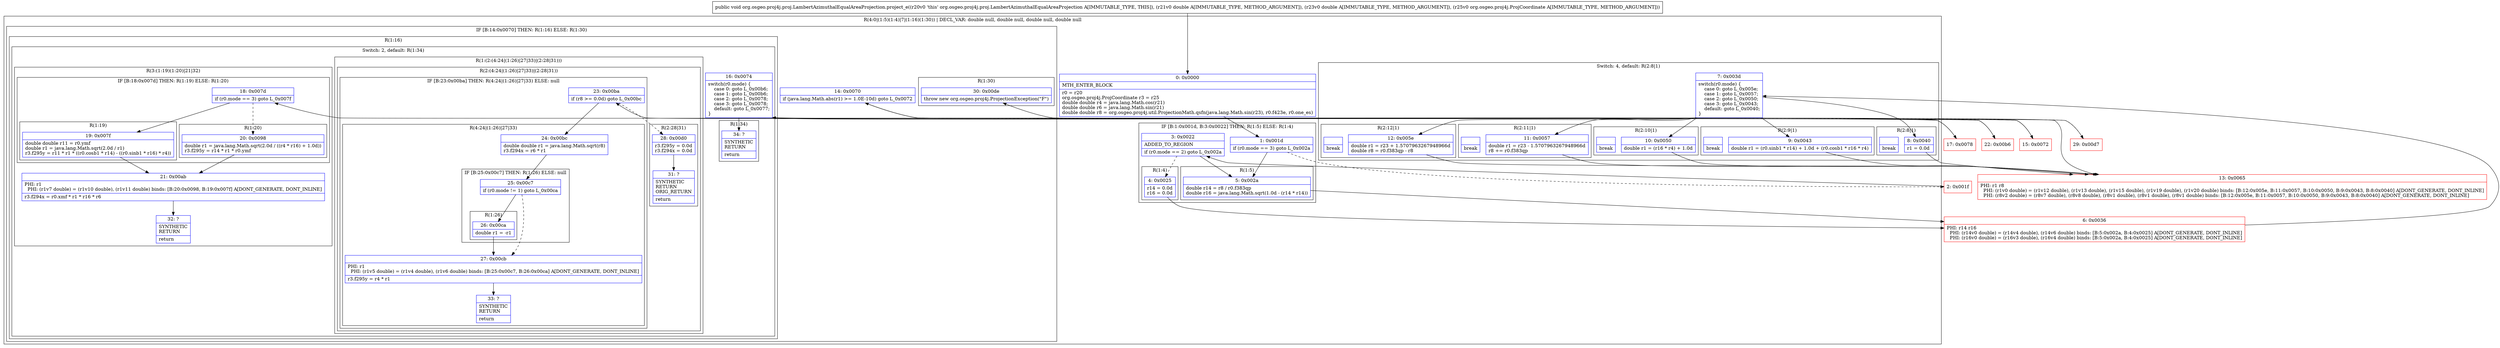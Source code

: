 digraph "CFG fororg.osgeo.proj4j.proj.LambertAzimuthalEqualAreaProjection.project_e(DDLorg\/osgeo\/proj4j\/ProjCoordinate;)V" {
subgraph cluster_Region_1994027923 {
label = "R(4:0|(1:5)(1:4)|7|(1:16)(1:30)) | DECL_VAR: double null, double null, double null, double null\l";
node [shape=record,color=blue];
Node_0 [shape=record,label="{0\:\ 0x0000|MTH_ENTER_BLOCK\l|r0 = r20\lorg.osgeo.proj4j.ProjCoordinate r3 = r25\ldouble double r4 = java.lang.Math.cos(r21)\ldouble double r6 = java.lang.Math.sin(r21)\ldouble double r8 = org.osgeo.proj4j.util.ProjectionMath.qsfn(java.lang.Math.sin(r23), r0.f423e, r0.one_es)\l}"];
subgraph cluster_IfRegion_1852644519 {
label = "IF [B:1:0x001d, B:3:0x0022] THEN: R(1:5) ELSE: R(1:4)";
node [shape=record,color=blue];
Node_1 [shape=record,label="{1\:\ 0x001d|if (r0.mode == 3) goto L_0x002a\l}"];
Node_3 [shape=record,label="{3\:\ 0x0022|ADDED_TO_REGION\l|if (r0.mode == 2) goto L_0x002a\l}"];
subgraph cluster_Region_35411074 {
label = "R(1:5)";
node [shape=record,color=blue];
Node_5 [shape=record,label="{5\:\ 0x002a|double r14 = r8 \/ r0.f383qp\ldouble r16 = java.lang.Math.sqrt(1.0d \- (r14 * r14))\l}"];
}
subgraph cluster_Region_2074845393 {
label = "R(1:4)";
node [shape=record,color=blue];
Node_4 [shape=record,label="{4\:\ 0x0025|r14 = 0.0d\lr16 = 0.0d\l}"];
}
}
subgraph cluster_SwitchRegion_444486151 {
label = "Switch: 4, default: R(2:8|1)";
node [shape=record,color=blue];
Node_7 [shape=record,label="{7\:\ 0x003d|switch(r0.mode) \{\l    case 0: goto L_0x005e;\l    case 1: goto L_0x0057;\l    case 2: goto L_0x0050;\l    case 3: goto L_0x0043;\l    default: goto L_0x0040;\l\}\l}"];
subgraph cluster_Region_957640632 {
label = "R(2:12|1)";
node [shape=record,color=blue];
Node_12 [shape=record,label="{12\:\ 0x005e|double r1 = r23 + 1.5707963267948966d\ldouble r8 = r0.f383qp \- r8\l}"];
Node_InsnContainer_773925885 [shape=record,label="{|break\l}"];
}
subgraph cluster_Region_102606222 {
label = "R(2:11|1)";
node [shape=record,color=blue];
Node_11 [shape=record,label="{11\:\ 0x0057|double r1 = r23 \- 1.5707963267948966d\lr8 += r0.f383qp\l}"];
Node_InsnContainer_1178400098 [shape=record,label="{|break\l}"];
}
subgraph cluster_Region_31501499 {
label = "R(2:10|1)";
node [shape=record,color=blue];
Node_10 [shape=record,label="{10\:\ 0x0050|double r1 = (r16 * r4) + 1.0d\l}"];
Node_InsnContainer_1077035302 [shape=record,label="{|break\l}"];
}
subgraph cluster_Region_372154677 {
label = "R(2:9|1)";
node [shape=record,color=blue];
Node_9 [shape=record,label="{9\:\ 0x0043|double r1 = (r0.sinb1 * r14) + 1.0d + (r0.cosb1 * r16 * r4)\l}"];
Node_InsnContainer_674549069 [shape=record,label="{|break\l}"];
}
subgraph cluster_Region_275860479 {
label = "R(2:8|1)";
node [shape=record,color=blue];
Node_8 [shape=record,label="{8\:\ 0x0040|r1 = 0.0d\l}"];
Node_InsnContainer_258827637 [shape=record,label="{|break\l}"];
}
}
subgraph cluster_IfRegion_786105887 {
label = "IF [B:14:0x0070] THEN: R(1:16) ELSE: R(1:30)";
node [shape=record,color=blue];
Node_14 [shape=record,label="{14\:\ 0x0070|if (java.lang.Math.abs(r1) \>= 1.0E\-10d) goto L_0x0072\l}"];
subgraph cluster_Region_2083674515 {
label = "R(1:16)";
node [shape=record,color=blue];
subgraph cluster_SwitchRegion_1919069693 {
label = "Switch: 2, default: R(1:34)";
node [shape=record,color=blue];
Node_16 [shape=record,label="{16\:\ 0x0074|switch(r0.mode) \{\l    case 0: goto L_0x00b6;\l    case 1: goto L_0x00b6;\l    case 2: goto L_0x0078;\l    case 3: goto L_0x0078;\l    default: goto L_0x0077;\l\}\l}"];
subgraph cluster_Region_381691913 {
label = "R(1:(2:(4:24|(1:26)|27|33)|(2:28|31)))";
node [shape=record,color=blue];
subgraph cluster_Region_1616719664 {
label = "R(2:(4:24|(1:26)|27|33)|(2:28|31))";
node [shape=record,color=blue];
subgraph cluster_IfRegion_1641573117 {
label = "IF [B:23:0x00ba] THEN: R(4:24|(1:26)|27|33) ELSE: null";
node [shape=record,color=blue];
Node_23 [shape=record,label="{23\:\ 0x00ba|if (r8 \>= 0.0d) goto L_0x00bc\l}"];
subgraph cluster_Region_620945557 {
label = "R(4:24|(1:26)|27|33)";
node [shape=record,color=blue];
Node_24 [shape=record,label="{24\:\ 0x00bc|double double r1 = java.lang.Math.sqrt(r8)\lr3.f294x = r6 * r1\l}"];
subgraph cluster_IfRegion_239930473 {
label = "IF [B:25:0x00c7] THEN: R(1:26) ELSE: null";
node [shape=record,color=blue];
Node_25 [shape=record,label="{25\:\ 0x00c7|if (r0.mode != 1) goto L_0x00ca\l}"];
subgraph cluster_Region_1890166071 {
label = "R(1:26)";
node [shape=record,color=blue];
Node_26 [shape=record,label="{26\:\ 0x00ca|double r1 = \-r1\l}"];
}
}
Node_27 [shape=record,label="{27\:\ 0x00cb|PHI: r1 \l  PHI: (r1v5 double) = (r1v4 double), (r1v6 double) binds: [B:25:0x00c7, B:26:0x00ca] A[DONT_GENERATE, DONT_INLINE]\l|r3.f295y = r4 * r1\l}"];
Node_33 [shape=record,label="{33\:\ ?|SYNTHETIC\lRETURN\l|return\l}"];
}
}
subgraph cluster_Region_697262619 {
label = "R(2:28|31)";
node [shape=record,color=blue];
Node_28 [shape=record,label="{28\:\ 0x00d0|r3.f295y = 0.0d\lr3.f294x = 0.0d\l}"];
Node_31 [shape=record,label="{31\:\ ?|SYNTHETIC\lRETURN\lORIG_RETURN\l|return\l}"];
}
}
}
subgraph cluster_Region_1395495807 {
label = "R(3:(1:19)(1:20)|21|32)";
node [shape=record,color=blue];
subgraph cluster_IfRegion_1764181272 {
label = "IF [B:18:0x007d] THEN: R(1:19) ELSE: R(1:20)";
node [shape=record,color=blue];
Node_18 [shape=record,label="{18\:\ 0x007d|if (r0.mode == 3) goto L_0x007f\l}"];
subgraph cluster_Region_1148875894 {
label = "R(1:19)";
node [shape=record,color=blue];
Node_19 [shape=record,label="{19\:\ 0x007f|double double r11 = r0.ymf\ldouble r1 = java.lang.Math.sqrt(2.0d \/ r1)\lr3.f295y = r11 * r1 * ((r0.cosb1 * r14) \- ((r0.sinb1 * r16) * r4))\l}"];
}
subgraph cluster_Region_1629077889 {
label = "R(1:20)";
node [shape=record,color=blue];
Node_20 [shape=record,label="{20\:\ 0x0098|double r1 = java.lang.Math.sqrt(2.0d \/ ((r4 * r16) + 1.0d))\lr3.f295y = r14 * r1 * r0.ymf\l}"];
}
}
Node_21 [shape=record,label="{21\:\ 0x00ab|PHI: r1 \l  PHI: (r1v7 double) = (r1v10 double), (r1v11 double) binds: [B:20:0x0098, B:19:0x007f] A[DONT_GENERATE, DONT_INLINE]\l|r3.f294x = r0.xmf * r1 * r16 * r6\l}"];
Node_32 [shape=record,label="{32\:\ ?|SYNTHETIC\lRETURN\l|return\l}"];
}
subgraph cluster_Region_2117118037 {
label = "R(1:34)";
node [shape=record,color=blue];
Node_34 [shape=record,label="{34\:\ ?|SYNTHETIC\lRETURN\l|return\l}"];
}
}
}
subgraph cluster_Region_1998404620 {
label = "R(1:30)";
node [shape=record,color=blue];
Node_30 [shape=record,label="{30\:\ 0x00de|throw new org.osgeo.proj4j.ProjectionException(\"F\")\l}"];
}
}
}
Node_2 [shape=record,color=red,label="{2\:\ 0x001f}"];
Node_6 [shape=record,color=red,label="{6\:\ 0x0036|PHI: r14 r16 \l  PHI: (r14v0 double) = (r14v4 double), (r14v6 double) binds: [B:5:0x002a, B:4:0x0025] A[DONT_GENERATE, DONT_INLINE]\l  PHI: (r16v0 double) = (r16v3 double), (r16v4 double) binds: [B:5:0x002a, B:4:0x0025] A[DONT_GENERATE, DONT_INLINE]\l}"];
Node_13 [shape=record,color=red,label="{13\:\ 0x0065|PHI: r1 r8 \l  PHI: (r1v0 double) = (r1v12 double), (r1v13 double), (r1v15 double), (r1v19 double), (r1v20 double) binds: [B:12:0x005e, B:11:0x0057, B:10:0x0050, B:9:0x0043, B:8:0x0040] A[DONT_GENERATE, DONT_INLINE]\l  PHI: (r8v2 double) = (r8v7 double), (r8v8 double), (r8v1 double), (r8v1 double), (r8v1 double) binds: [B:12:0x005e, B:11:0x0057, B:10:0x0050, B:9:0x0043, B:8:0x0040] A[DONT_GENERATE, DONT_INLINE]\l}"];
Node_15 [shape=record,color=red,label="{15\:\ 0x0072}"];
Node_17 [shape=record,color=red,label="{17\:\ 0x0078}"];
Node_22 [shape=record,color=red,label="{22\:\ 0x00b6}"];
Node_29 [shape=record,color=red,label="{29\:\ 0x00d7}"];
MethodNode[shape=record,label="{public void org.osgeo.proj4j.proj.LambertAzimuthalEqualAreaProjection.project_e((r20v0 'this' org.osgeo.proj4j.proj.LambertAzimuthalEqualAreaProjection A[IMMUTABLE_TYPE, THIS]), (r21v0 double A[IMMUTABLE_TYPE, METHOD_ARGUMENT]), (r23v0 double A[IMMUTABLE_TYPE, METHOD_ARGUMENT]), (r25v0 org.osgeo.proj4j.ProjCoordinate A[IMMUTABLE_TYPE, METHOD_ARGUMENT])) }"];
MethodNode -> Node_0;
Node_0 -> Node_1;
Node_1 -> Node_2[style=dashed];
Node_1 -> Node_5;
Node_3 -> Node_4[style=dashed];
Node_3 -> Node_5;
Node_5 -> Node_6;
Node_4 -> Node_6;
Node_7 -> Node_8;
Node_7 -> Node_9;
Node_7 -> Node_10;
Node_7 -> Node_11;
Node_7 -> Node_12;
Node_12 -> Node_13;
Node_11 -> Node_13;
Node_10 -> Node_13;
Node_9 -> Node_13;
Node_8 -> Node_13;
Node_14 -> Node_15;
Node_14 -> Node_29[style=dashed];
Node_16 -> Node_17;
Node_16 -> Node_22;
Node_16 -> Node_34;
Node_23 -> Node_24;
Node_23 -> Node_28[style=dashed];
Node_24 -> Node_25;
Node_25 -> Node_26;
Node_25 -> Node_27[style=dashed];
Node_26 -> Node_27;
Node_27 -> Node_33;
Node_28 -> Node_31;
Node_18 -> Node_19;
Node_18 -> Node_20[style=dashed];
Node_19 -> Node_21;
Node_20 -> Node_21;
Node_21 -> Node_32;
Node_2 -> Node_3;
Node_6 -> Node_7;
Node_13 -> Node_14;
Node_15 -> Node_16;
Node_17 -> Node_18;
Node_22 -> Node_23;
Node_29 -> Node_30;
}

